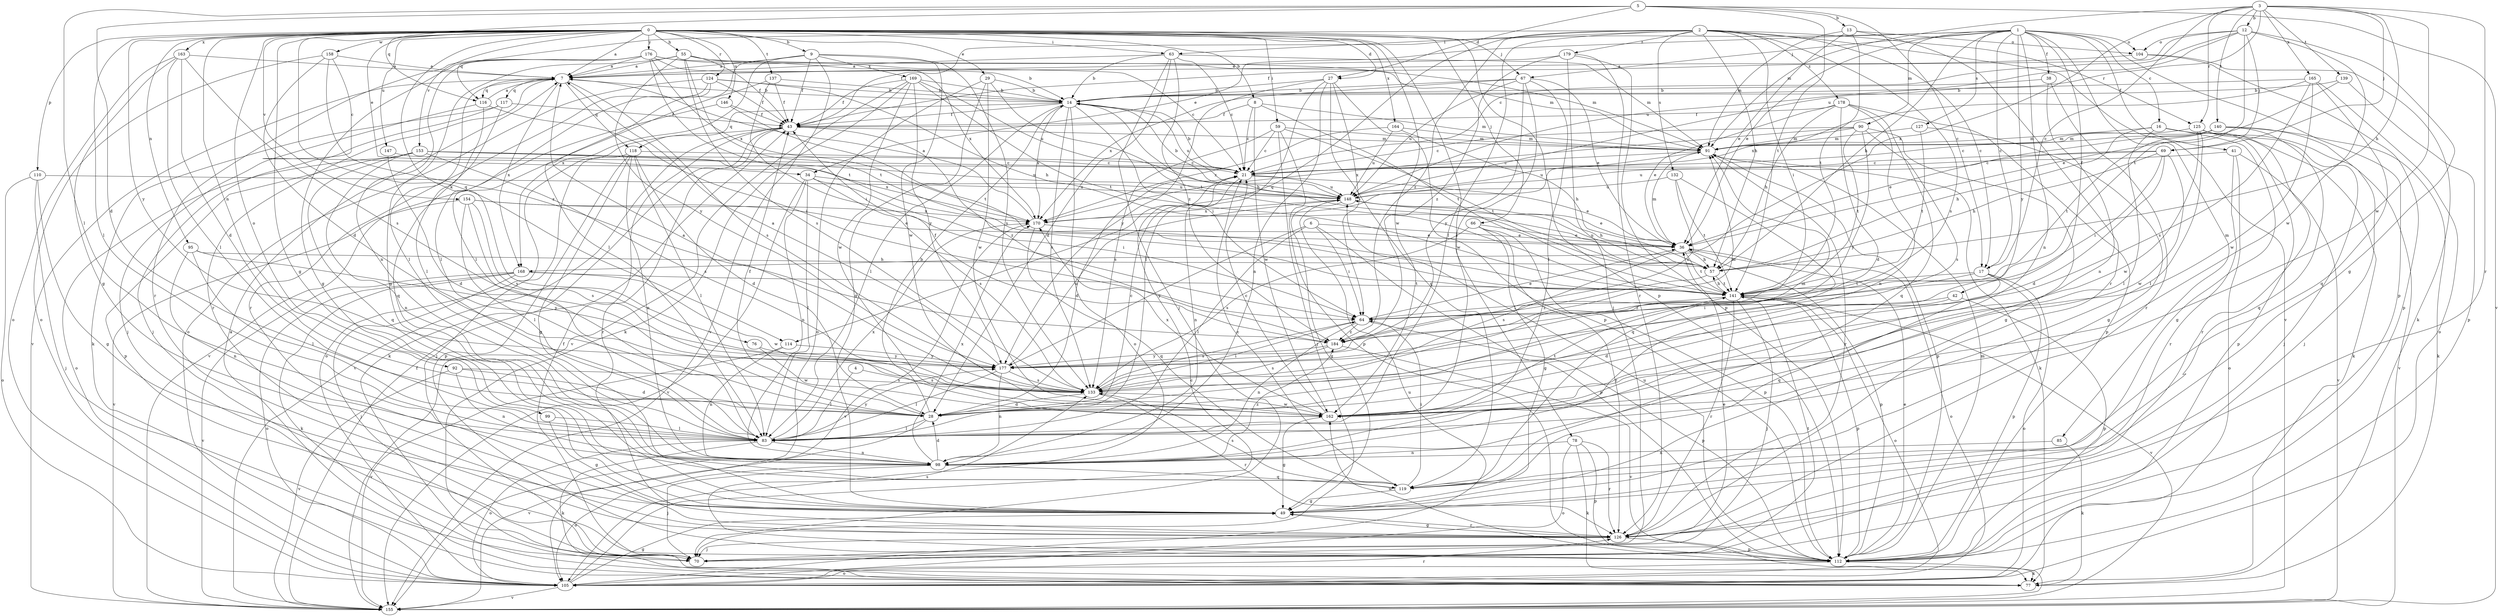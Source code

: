 strict digraph  {
0;
1;
2;
3;
4;
5;
6;
7;
8;
9;
12;
13;
14;
16;
17;
21;
27;
28;
29;
34;
36;
38;
41;
42;
43;
49;
55;
57;
59;
63;
64;
66;
67;
69;
70;
76;
77;
78;
83;
85;
90;
91;
92;
95;
98;
99;
104;
105;
110;
112;
114;
116;
117;
118;
119;
124;
125;
126;
127;
132;
133;
137;
139;
140;
141;
146;
147;
148;
153;
154;
155;
158;
162;
163;
164;
165;
168;
169;
170;
176;
177;
178;
179;
184;
0 -> 7  [label=a];
0 -> 8  [label=b];
0 -> 9  [label=b];
0 -> 27  [label=d];
0 -> 29  [label=e];
0 -> 34  [label=e];
0 -> 49  [label=g];
0 -> 55  [label=h];
0 -> 59  [label=i];
0 -> 63  [label=i];
0 -> 66  [label=j];
0 -> 67  [label=j];
0 -> 76  [label=k];
0 -> 78  [label=l];
0 -> 83  [label=l];
0 -> 92  [label=n];
0 -> 95  [label=n];
0 -> 99  [label=o];
0 -> 110  [label=p];
0 -> 112  [label=p];
0 -> 114  [label=q];
0 -> 124  [label=r];
0 -> 137  [label=t];
0 -> 146  [label=u];
0 -> 147  [label=u];
0 -> 153  [label=v];
0 -> 154  [label=v];
0 -> 158  [label=w];
0 -> 162  [label=w];
0 -> 163  [label=x];
0 -> 164  [label=x];
0 -> 176  [label=y];
0 -> 177  [label=y];
1 -> 16  [label=c];
1 -> 17  [label=c];
1 -> 34  [label=e];
1 -> 36  [label=e];
1 -> 38  [label=f];
1 -> 41  [label=f];
1 -> 42  [label=f];
1 -> 43  [label=f];
1 -> 57  [label=h];
1 -> 67  [label=j];
1 -> 85  [label=m];
1 -> 90  [label=m];
1 -> 98  [label=n];
1 -> 104  [label=o];
1 -> 112  [label=p];
1 -> 127  [label=s];
1 -> 177  [label=y];
2 -> 17  [label=c];
2 -> 57  [label=h];
2 -> 63  [label=i];
2 -> 64  [label=i];
2 -> 83  [label=l];
2 -> 114  [label=q];
2 -> 116  [label=q];
2 -> 125  [label=r];
2 -> 132  [label=s];
2 -> 133  [label=s];
2 -> 155  [label=v];
2 -> 178  [label=z];
2 -> 179  [label=z];
2 -> 184  [label=z];
3 -> 12  [label=b];
3 -> 17  [label=c];
3 -> 57  [label=h];
3 -> 69  [label=j];
3 -> 91  [label=m];
3 -> 125  [label=r];
3 -> 126  [label=r];
3 -> 139  [label=t];
3 -> 140  [label=t];
3 -> 148  [label=u];
3 -> 162  [label=w];
3 -> 165  [label=x];
3 -> 168  [label=x];
4 -> 83  [label=l];
4 -> 133  [label=s];
5 -> 13  [label=b];
5 -> 17  [label=c];
5 -> 27  [label=d];
5 -> 28  [label=d];
5 -> 83  [label=l];
5 -> 116  [label=q];
5 -> 141  [label=t];
5 -> 155  [label=v];
6 -> 36  [label=e];
6 -> 64  [label=i];
6 -> 83  [label=l];
6 -> 112  [label=p];
6 -> 177  [label=y];
7 -> 14  [label=b];
7 -> 83  [label=l];
7 -> 116  [label=q];
7 -> 117  [label=q];
7 -> 118  [label=q];
7 -> 126  [label=r];
7 -> 133  [label=s];
7 -> 155  [label=v];
7 -> 168  [label=x];
8 -> 21  [label=c];
8 -> 43  [label=f];
8 -> 91  [label=m];
8 -> 141  [label=t];
8 -> 162  [label=w];
9 -> 7  [label=a];
9 -> 43  [label=f];
9 -> 83  [label=l];
9 -> 133  [label=s];
9 -> 155  [label=v];
9 -> 162  [label=w];
9 -> 168  [label=x];
9 -> 169  [label=x];
12 -> 21  [label=c];
12 -> 43  [label=f];
12 -> 49  [label=g];
12 -> 69  [label=j];
12 -> 104  [label=o];
12 -> 141  [label=t];
12 -> 148  [label=u];
12 -> 162  [label=w];
13 -> 36  [label=e];
13 -> 91  [label=m];
13 -> 104  [label=o];
13 -> 126  [label=r];
13 -> 141  [label=t];
14 -> 43  [label=f];
14 -> 57  [label=h];
14 -> 64  [label=i];
14 -> 83  [label=l];
14 -> 105  [label=o];
14 -> 118  [label=q];
14 -> 133  [label=s];
14 -> 148  [label=u];
14 -> 170  [label=x];
16 -> 49  [label=g];
16 -> 57  [label=h];
16 -> 77  [label=k];
16 -> 83  [label=l];
16 -> 91  [label=m];
16 -> 112  [label=p];
17 -> 105  [label=o];
17 -> 112  [label=p];
17 -> 119  [label=q];
17 -> 141  [label=t];
17 -> 184  [label=z];
21 -> 14  [label=b];
21 -> 28  [label=d];
21 -> 36  [label=e];
21 -> 98  [label=n];
21 -> 148  [label=u];
27 -> 14  [label=b];
27 -> 64  [label=i];
27 -> 83  [label=l];
27 -> 98  [label=n];
27 -> 112  [label=p];
27 -> 119  [label=q];
27 -> 177  [label=y];
28 -> 14  [label=b];
28 -> 21  [label=c];
28 -> 43  [label=f];
28 -> 83  [label=l];
28 -> 91  [label=m];
28 -> 155  [label=v];
29 -> 14  [label=b];
29 -> 49  [label=g];
29 -> 105  [label=o];
29 -> 141  [label=t];
29 -> 162  [label=w];
34 -> 64  [label=i];
34 -> 83  [label=l];
34 -> 98  [label=n];
34 -> 133  [label=s];
34 -> 148  [label=u];
34 -> 155  [label=v];
36 -> 57  [label=h];
36 -> 91  [label=m];
36 -> 105  [label=o];
36 -> 112  [label=p];
36 -> 133  [label=s];
36 -> 141  [label=t];
38 -> 14  [label=b];
38 -> 98  [label=n];
38 -> 126  [label=r];
41 -> 21  [label=c];
41 -> 105  [label=o];
41 -> 126  [label=r];
41 -> 155  [label=v];
42 -> 28  [label=d];
42 -> 64  [label=i];
42 -> 112  [label=p];
43 -> 77  [label=k];
43 -> 91  [label=m];
43 -> 105  [label=o];
43 -> 126  [label=r];
43 -> 155  [label=v];
43 -> 184  [label=z];
49 -> 126  [label=r];
55 -> 7  [label=a];
55 -> 43  [label=f];
55 -> 49  [label=g];
55 -> 91  [label=m];
55 -> 133  [label=s];
55 -> 141  [label=t];
55 -> 170  [label=x];
55 -> 177  [label=y];
57 -> 141  [label=t];
57 -> 148  [label=u];
57 -> 184  [label=z];
59 -> 21  [label=c];
59 -> 70  [label=j];
59 -> 91  [label=m];
59 -> 112  [label=p];
59 -> 133  [label=s];
59 -> 141  [label=t];
63 -> 7  [label=a];
63 -> 14  [label=b];
63 -> 21  [label=c];
63 -> 28  [label=d];
63 -> 70  [label=j];
63 -> 91  [label=m];
63 -> 184  [label=z];
64 -> 36  [label=e];
64 -> 98  [label=n];
64 -> 112  [label=p];
64 -> 133  [label=s];
64 -> 184  [label=z];
66 -> 36  [label=e];
66 -> 49  [label=g];
66 -> 112  [label=p];
66 -> 126  [label=r];
66 -> 133  [label=s];
67 -> 14  [label=b];
67 -> 36  [label=e];
67 -> 83  [label=l];
67 -> 148  [label=u];
67 -> 162  [label=w];
67 -> 170  [label=x];
67 -> 177  [label=y];
69 -> 21  [label=c];
69 -> 28  [label=d];
69 -> 57  [label=h];
69 -> 64  [label=i];
69 -> 148  [label=u];
69 -> 162  [label=w];
70 -> 36  [label=e];
70 -> 43  [label=f];
70 -> 141  [label=t];
76 -> 162  [label=w];
76 -> 177  [label=y];
77 -> 7  [label=a];
78 -> 77  [label=k];
78 -> 98  [label=n];
78 -> 105  [label=o];
78 -> 112  [label=p];
78 -> 126  [label=r];
83 -> 77  [label=k];
83 -> 98  [label=n];
83 -> 105  [label=o];
83 -> 170  [label=x];
83 -> 177  [label=y];
85 -> 77  [label=k];
85 -> 98  [label=n];
90 -> 21  [label=c];
90 -> 49  [label=g];
90 -> 91  [label=m];
90 -> 133  [label=s];
90 -> 141  [label=t];
90 -> 170  [label=x];
90 -> 177  [label=y];
91 -> 21  [label=c];
91 -> 77  [label=k];
91 -> 112  [label=p];
91 -> 126  [label=r];
91 -> 148  [label=u];
92 -> 28  [label=d];
92 -> 98  [label=n];
92 -> 133  [label=s];
92 -> 155  [label=v];
95 -> 57  [label=h];
95 -> 83  [label=l];
95 -> 98  [label=n];
95 -> 177  [label=y];
98 -> 28  [label=d];
98 -> 70  [label=j];
98 -> 105  [label=o];
98 -> 119  [label=q];
98 -> 170  [label=x];
98 -> 184  [label=z];
99 -> 49  [label=g];
99 -> 83  [label=l];
104 -> 7  [label=a];
104 -> 77  [label=k];
104 -> 112  [label=p];
105 -> 21  [label=c];
105 -> 49  [label=g];
105 -> 126  [label=r];
105 -> 148  [label=u];
105 -> 155  [label=v];
110 -> 49  [label=g];
110 -> 70  [label=j];
110 -> 105  [label=o];
110 -> 148  [label=u];
112 -> 36  [label=e];
112 -> 77  [label=k];
112 -> 91  [label=m];
112 -> 105  [label=o];
112 -> 133  [label=s];
112 -> 148  [label=u];
112 -> 162  [label=w];
114 -> 98  [label=n];
114 -> 155  [label=v];
114 -> 177  [label=y];
116 -> 7  [label=a];
116 -> 64  [label=i];
116 -> 70  [label=j];
116 -> 83  [label=l];
117 -> 43  [label=f];
117 -> 70  [label=j];
117 -> 77  [label=k];
117 -> 119  [label=q];
118 -> 21  [label=c];
118 -> 28  [label=d];
118 -> 49  [label=g];
118 -> 70  [label=j];
118 -> 83  [label=l];
118 -> 98  [label=n];
118 -> 112  [label=p];
119 -> 21  [label=c];
119 -> 49  [label=g];
119 -> 64  [label=i];
119 -> 133  [label=s];
124 -> 14  [label=b];
124 -> 43  [label=f];
124 -> 57  [label=h];
124 -> 83  [label=l];
124 -> 105  [label=o];
124 -> 126  [label=r];
125 -> 70  [label=j];
125 -> 83  [label=l];
125 -> 91  [label=m];
125 -> 126  [label=r];
125 -> 155  [label=v];
125 -> 162  [label=w];
126 -> 49  [label=g];
126 -> 70  [label=j];
126 -> 112  [label=p];
127 -> 49  [label=g];
127 -> 91  [label=m];
127 -> 141  [label=t];
132 -> 119  [label=q];
132 -> 141  [label=t];
132 -> 148  [label=u];
132 -> 184  [label=z];
133 -> 7  [label=a];
133 -> 28  [label=d];
133 -> 64  [label=i];
133 -> 126  [label=r];
133 -> 162  [label=w];
137 -> 14  [label=b];
137 -> 43  [label=f];
137 -> 64  [label=i];
137 -> 83  [label=l];
139 -> 14  [label=b];
139 -> 36  [label=e];
139 -> 112  [label=p];
140 -> 21  [label=c];
140 -> 36  [label=e];
140 -> 70  [label=j];
140 -> 77  [label=k];
140 -> 91  [label=m];
140 -> 119  [label=q];
140 -> 141  [label=t];
141 -> 57  [label=h];
141 -> 64  [label=i];
141 -> 70  [label=j];
141 -> 105  [label=o];
141 -> 112  [label=p];
141 -> 126  [label=r];
141 -> 155  [label=v];
146 -> 43  [label=f];
146 -> 141  [label=t];
146 -> 155  [label=v];
147 -> 21  [label=c];
147 -> 28  [label=d];
148 -> 14  [label=b];
148 -> 36  [label=e];
148 -> 49  [label=g];
148 -> 57  [label=h];
148 -> 170  [label=x];
153 -> 21  [label=c];
153 -> 98  [label=n];
153 -> 105  [label=o];
153 -> 112  [label=p];
153 -> 119  [label=q];
153 -> 133  [label=s];
153 -> 148  [label=u];
153 -> 170  [label=x];
154 -> 36  [label=e];
154 -> 83  [label=l];
154 -> 133  [label=s];
154 -> 155  [label=v];
154 -> 170  [label=x];
154 -> 177  [label=y];
155 -> 43  [label=f];
158 -> 7  [label=a];
158 -> 21  [label=c];
158 -> 28  [label=d];
158 -> 105  [label=o];
158 -> 184  [label=z];
162 -> 21  [label=c];
162 -> 49  [label=g];
162 -> 141  [label=t];
162 -> 170  [label=x];
163 -> 7  [label=a];
163 -> 28  [label=d];
163 -> 49  [label=g];
163 -> 83  [label=l];
163 -> 105  [label=o];
163 -> 133  [label=s];
164 -> 57  [label=h];
164 -> 91  [label=m];
164 -> 148  [label=u];
164 -> 170  [label=x];
165 -> 14  [label=b];
165 -> 105  [label=o];
165 -> 119  [label=q];
165 -> 133  [label=s];
165 -> 162  [label=w];
165 -> 170  [label=x];
168 -> 70  [label=j];
168 -> 77  [label=k];
168 -> 105  [label=o];
168 -> 141  [label=t];
168 -> 155  [label=v];
168 -> 162  [label=w];
169 -> 14  [label=b];
169 -> 43  [label=f];
169 -> 77  [label=k];
169 -> 141  [label=t];
169 -> 148  [label=u];
169 -> 155  [label=v];
169 -> 162  [label=w];
169 -> 177  [label=y];
170 -> 7  [label=a];
170 -> 36  [label=e];
170 -> 119  [label=q];
170 -> 155  [label=v];
176 -> 7  [label=a];
176 -> 14  [label=b];
176 -> 21  [label=c];
176 -> 49  [label=g];
176 -> 91  [label=m];
176 -> 98  [label=n];
176 -> 126  [label=r];
176 -> 141  [label=t];
176 -> 170  [label=x];
177 -> 7  [label=a];
177 -> 83  [label=l];
177 -> 91  [label=m];
177 -> 98  [label=n];
177 -> 133  [label=s];
177 -> 148  [label=u];
178 -> 28  [label=d];
178 -> 36  [label=e];
178 -> 43  [label=f];
178 -> 57  [label=h];
178 -> 98  [label=n];
178 -> 112  [label=p];
178 -> 119  [label=q];
179 -> 7  [label=a];
179 -> 70  [label=j];
179 -> 112  [label=p];
179 -> 126  [label=r];
179 -> 184  [label=z];
184 -> 43  [label=f];
184 -> 133  [label=s];
184 -> 155  [label=v];
184 -> 177  [label=y];
}
